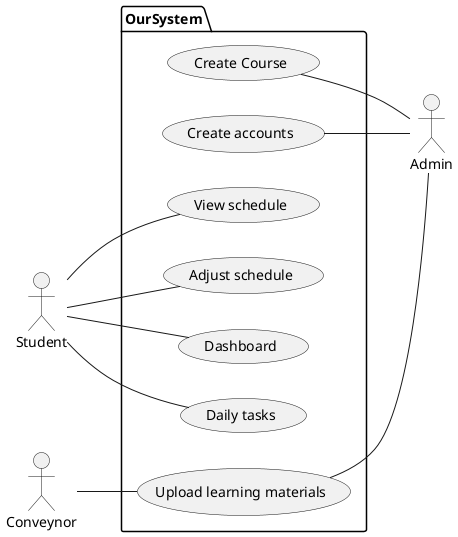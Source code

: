 /'
 ' * * * Group 36 UML Diagram * * * 
 '
 ' You will need to install PlantUML tools to generate the 
 ' Image from source.
 ' 
 ' https://plantuml.com/download
'/

@startuml Use_case
left to right direction

actor Student 
actor Admin
actor Conveynor

package OurSystem {
    usecase "Create Course" as create_cse
    usecase "Create accounts" as create_acc
    usecase "Upload learning materials" as upload_learning_materials

    usecase "Daily tasks" as todos
    usecase "View schedule" as view_sched
    usecase "Adjust schedule" as adjustment
    usecase "Dashboard" as dashboard

    create_cse -- Admin
    create_acc -- Admin
    upload_learning_materials -- Admin

    Student -- view_sched
    Student -- todos
    Student -- adjustment
    Student -- dashboard

    Conveynor -- upload_learning_materials
}





@enduml